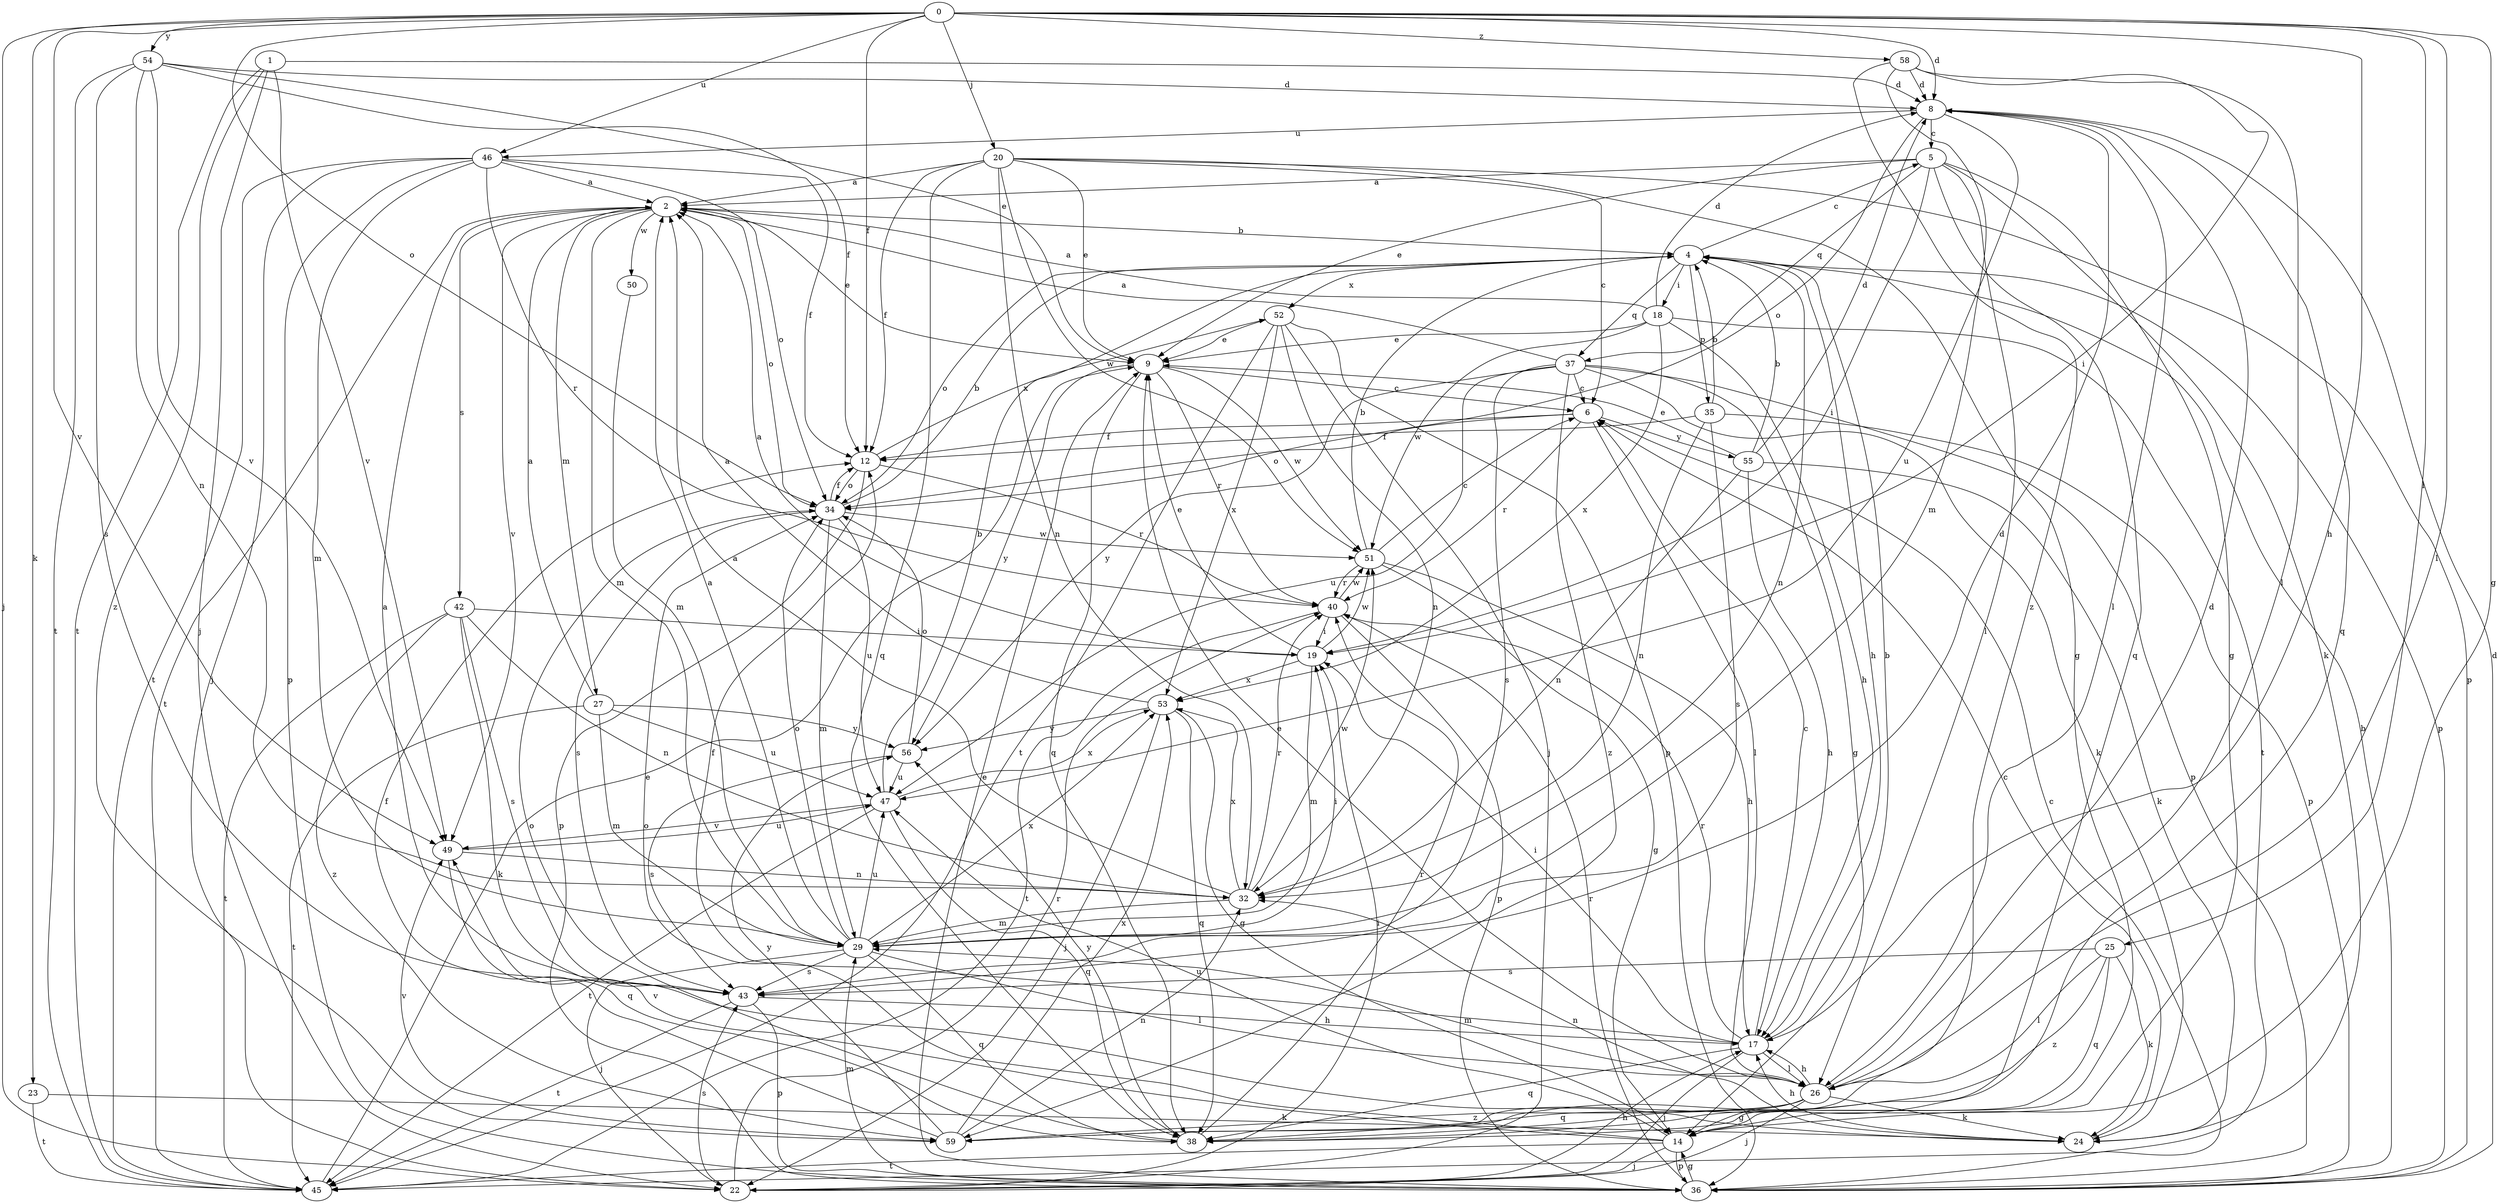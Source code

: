 strict digraph  {
0;
1;
2;
4;
5;
6;
8;
9;
12;
14;
17;
18;
19;
20;
22;
23;
24;
25;
26;
27;
29;
32;
34;
35;
36;
37;
38;
40;
42;
43;
45;
46;
47;
49;
50;
51;
52;
53;
54;
55;
56;
58;
59;
0 -> 8  [label=d];
0 -> 12  [label=f];
0 -> 14  [label=g];
0 -> 17  [label=h];
0 -> 20  [label=j];
0 -> 22  [label=j];
0 -> 23  [label=k];
0 -> 25  [label=l];
0 -> 26  [label=l];
0 -> 34  [label=o];
0 -> 46  [label=u];
0 -> 49  [label=v];
0 -> 54  [label=y];
0 -> 58  [label=z];
1 -> 8  [label=d];
1 -> 22  [label=j];
1 -> 45  [label=t];
1 -> 49  [label=v];
1 -> 59  [label=z];
2 -> 4  [label=b];
2 -> 9  [label=e];
2 -> 27  [label=m];
2 -> 29  [label=m];
2 -> 34  [label=o];
2 -> 42  [label=s];
2 -> 45  [label=t];
2 -> 49  [label=v];
2 -> 50  [label=w];
4 -> 5  [label=c];
4 -> 17  [label=h];
4 -> 18  [label=i];
4 -> 32  [label=n];
4 -> 34  [label=o];
4 -> 35  [label=p];
4 -> 36  [label=p];
4 -> 37  [label=q];
4 -> 52  [label=x];
5 -> 2  [label=a];
5 -> 9  [label=e];
5 -> 14  [label=g];
5 -> 19  [label=i];
5 -> 24  [label=k];
5 -> 26  [label=l];
5 -> 37  [label=q];
5 -> 38  [label=q];
6 -> 12  [label=f];
6 -> 26  [label=l];
6 -> 34  [label=o];
6 -> 40  [label=r];
6 -> 55  [label=y];
8 -> 5  [label=c];
8 -> 26  [label=l];
8 -> 34  [label=o];
8 -> 38  [label=q];
8 -> 46  [label=u];
8 -> 47  [label=u];
9 -> 6  [label=c];
9 -> 38  [label=q];
9 -> 40  [label=r];
9 -> 51  [label=w];
9 -> 56  [label=y];
12 -> 34  [label=o];
12 -> 36  [label=p];
12 -> 40  [label=r];
12 -> 52  [label=x];
14 -> 22  [label=j];
14 -> 34  [label=o];
14 -> 36  [label=p];
14 -> 45  [label=t];
14 -> 47  [label=u];
14 -> 49  [label=v];
17 -> 4  [label=b];
17 -> 6  [label=c];
17 -> 12  [label=f];
17 -> 19  [label=i];
17 -> 22  [label=j];
17 -> 26  [label=l];
17 -> 38  [label=q];
17 -> 40  [label=r];
18 -> 2  [label=a];
18 -> 8  [label=d];
18 -> 9  [label=e];
18 -> 17  [label=h];
18 -> 45  [label=t];
18 -> 51  [label=w];
18 -> 53  [label=x];
19 -> 2  [label=a];
19 -> 9  [label=e];
19 -> 29  [label=m];
19 -> 51  [label=w];
19 -> 53  [label=x];
20 -> 2  [label=a];
20 -> 6  [label=c];
20 -> 9  [label=e];
20 -> 12  [label=f];
20 -> 14  [label=g];
20 -> 32  [label=n];
20 -> 36  [label=p];
20 -> 38  [label=q];
20 -> 51  [label=w];
22 -> 17  [label=h];
22 -> 19  [label=i];
22 -> 40  [label=r];
22 -> 43  [label=s];
23 -> 24  [label=k];
23 -> 45  [label=t];
24 -> 6  [label=c];
24 -> 17  [label=h];
24 -> 32  [label=n];
25 -> 24  [label=k];
25 -> 26  [label=l];
25 -> 38  [label=q];
25 -> 43  [label=s];
25 -> 59  [label=z];
26 -> 8  [label=d];
26 -> 9  [label=e];
26 -> 14  [label=g];
26 -> 17  [label=h];
26 -> 22  [label=j];
26 -> 24  [label=k];
26 -> 29  [label=m];
26 -> 38  [label=q];
26 -> 59  [label=z];
27 -> 2  [label=a];
27 -> 29  [label=m];
27 -> 45  [label=t];
27 -> 47  [label=u];
27 -> 56  [label=y];
29 -> 2  [label=a];
29 -> 8  [label=d];
29 -> 19  [label=i];
29 -> 22  [label=j];
29 -> 26  [label=l];
29 -> 34  [label=o];
29 -> 38  [label=q];
29 -> 43  [label=s];
29 -> 47  [label=u];
29 -> 53  [label=x];
32 -> 2  [label=a];
32 -> 29  [label=m];
32 -> 40  [label=r];
32 -> 51  [label=w];
32 -> 53  [label=x];
34 -> 4  [label=b];
34 -> 12  [label=f];
34 -> 29  [label=m];
34 -> 43  [label=s];
34 -> 47  [label=u];
34 -> 51  [label=w];
35 -> 4  [label=b];
35 -> 12  [label=f];
35 -> 32  [label=n];
35 -> 36  [label=p];
35 -> 43  [label=s];
36 -> 4  [label=b];
36 -> 6  [label=c];
36 -> 8  [label=d];
36 -> 9  [label=e];
36 -> 14  [label=g];
36 -> 29  [label=m];
36 -> 40  [label=r];
37 -> 2  [label=a];
37 -> 6  [label=c];
37 -> 14  [label=g];
37 -> 24  [label=k];
37 -> 36  [label=p];
37 -> 43  [label=s];
37 -> 47  [label=u];
37 -> 56  [label=y];
37 -> 59  [label=z];
38 -> 34  [label=o];
38 -> 40  [label=r];
38 -> 56  [label=y];
40 -> 19  [label=i];
40 -> 36  [label=p];
40 -> 45  [label=t];
40 -> 51  [label=w];
42 -> 19  [label=i];
42 -> 24  [label=k];
42 -> 32  [label=n];
42 -> 43  [label=s];
42 -> 45  [label=t];
42 -> 59  [label=z];
43 -> 2  [label=a];
43 -> 17  [label=h];
43 -> 36  [label=p];
43 -> 45  [label=t];
45 -> 9  [label=e];
46 -> 2  [label=a];
46 -> 12  [label=f];
46 -> 22  [label=j];
46 -> 29  [label=m];
46 -> 34  [label=o];
46 -> 36  [label=p];
46 -> 40  [label=r];
46 -> 45  [label=t];
47 -> 4  [label=b];
47 -> 38  [label=q];
47 -> 45  [label=t];
47 -> 49  [label=v];
47 -> 53  [label=x];
49 -> 32  [label=n];
49 -> 38  [label=q];
49 -> 47  [label=u];
50 -> 29  [label=m];
51 -> 4  [label=b];
51 -> 6  [label=c];
51 -> 14  [label=g];
51 -> 17  [label=h];
51 -> 40  [label=r];
52 -> 9  [label=e];
52 -> 22  [label=j];
52 -> 32  [label=n];
52 -> 36  [label=p];
52 -> 45  [label=t];
52 -> 53  [label=x];
53 -> 2  [label=a];
53 -> 14  [label=g];
53 -> 22  [label=j];
53 -> 38  [label=q];
53 -> 56  [label=y];
54 -> 8  [label=d];
54 -> 9  [label=e];
54 -> 12  [label=f];
54 -> 32  [label=n];
54 -> 43  [label=s];
54 -> 45  [label=t];
54 -> 49  [label=v];
55 -> 4  [label=b];
55 -> 8  [label=d];
55 -> 9  [label=e];
55 -> 17  [label=h];
55 -> 24  [label=k];
55 -> 32  [label=n];
56 -> 34  [label=o];
56 -> 43  [label=s];
56 -> 47  [label=u];
58 -> 8  [label=d];
58 -> 19  [label=i];
58 -> 26  [label=l];
58 -> 29  [label=m];
58 -> 59  [label=z];
59 -> 12  [label=f];
59 -> 32  [label=n];
59 -> 49  [label=v];
59 -> 53  [label=x];
59 -> 56  [label=y];
}
